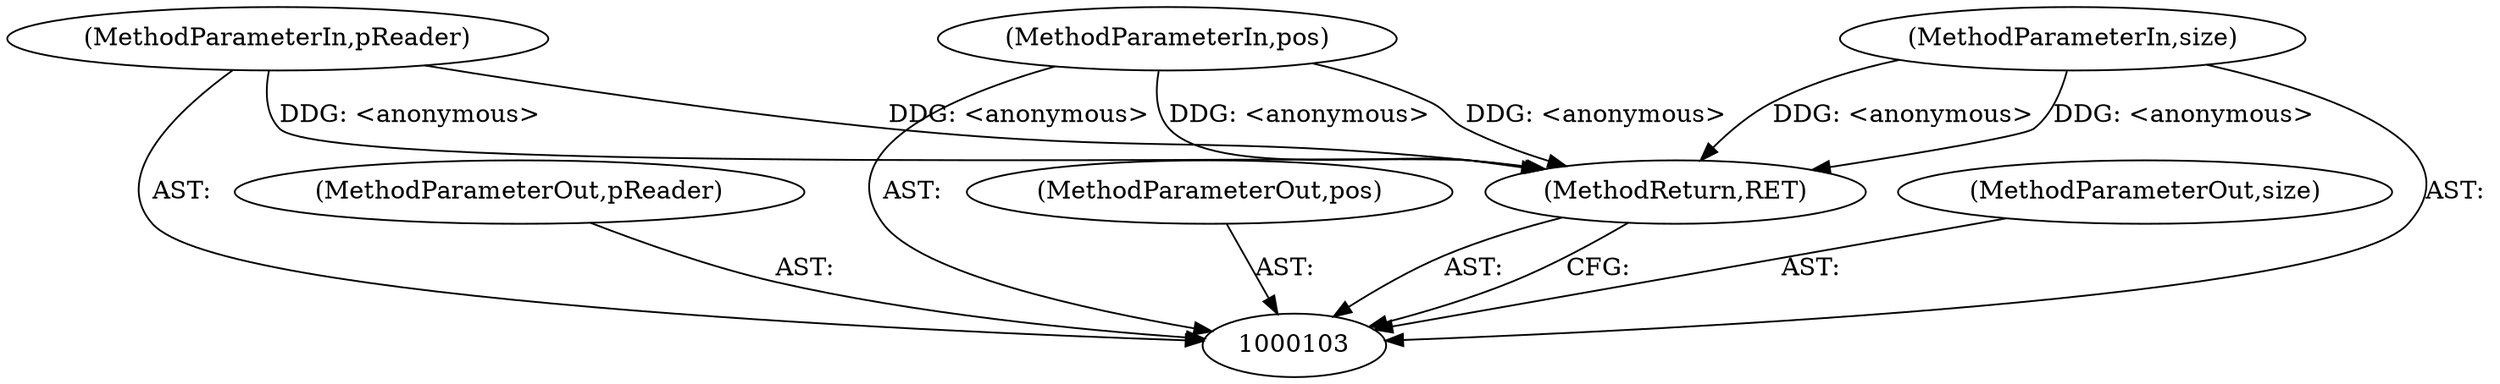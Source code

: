 digraph "0_Android_04839626ed859623901ebd3a5fd483982186b59d_160" {
"1000104" [label="(MethodParameterIn,pReader)"];
"1000115" [label="(MethodParameterOut,pReader)"];
"1000105" [label="(MethodParameterIn,pos)"];
"1000116" [label="(MethodParameterOut,pos)"];
"1000106" [label="(MethodParameterIn,size)"];
"1000117" [label="(MethodParameterOut,size)"];
"1000108" [label="(MethodReturn,RET)"];
"1000104" -> "1000103"  [label="AST: "];
"1000104" -> "1000108"  [label="DDG: <anonymous>"];
"1000115" -> "1000103"  [label="AST: "];
"1000105" -> "1000103"  [label="AST: "];
"1000105" -> "1000108"  [label="DDG: <anonymous>"];
"1000116" -> "1000103"  [label="AST: "];
"1000106" -> "1000103"  [label="AST: "];
"1000106" -> "1000108"  [label="DDG: <anonymous>"];
"1000117" -> "1000103"  [label="AST: "];
"1000108" -> "1000103"  [label="AST: "];
"1000108" -> "1000103"  [label="CFG: "];
"1000106" -> "1000108"  [label="DDG: <anonymous>"];
"1000105" -> "1000108"  [label="DDG: <anonymous>"];
"1000104" -> "1000108"  [label="DDG: <anonymous>"];
}
